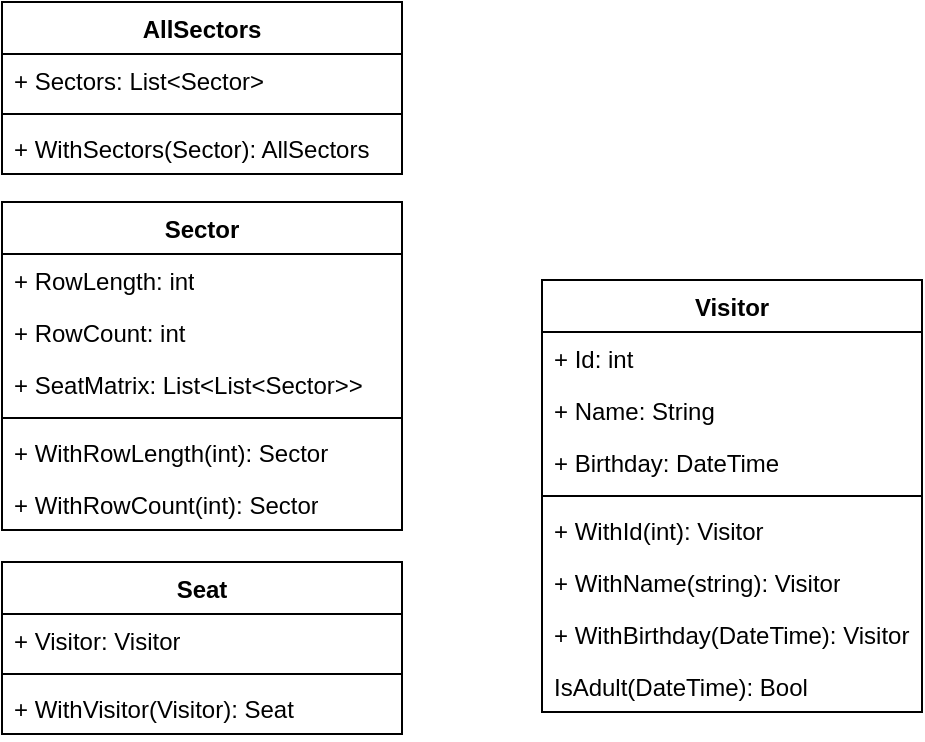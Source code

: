 <mxfile version="21.2.8" type="device">
  <diagram name="Page-1" id="0nSpHJNZMNgy0_yKb5VC">
    <mxGraphModel dx="1434" dy="832" grid="1" gridSize="10" guides="1" tooltips="1" connect="1" arrows="1" fold="1" page="1" pageScale="1" pageWidth="850" pageHeight="1100" math="0" shadow="0">
      <root>
        <mxCell id="0" />
        <mxCell id="1" parent="0" />
        <mxCell id="mzyFI1Pi76fqpIWb8t3c-9" value="Sector" style="swimlane;fontStyle=1;align=center;verticalAlign=top;childLayout=stackLayout;horizontal=1;startSize=26;horizontalStack=0;resizeParent=1;resizeParentMax=0;resizeLast=0;collapsible=1;marginBottom=0;whiteSpace=wrap;html=1;" vertex="1" parent="1">
          <mxGeometry x="320" y="140" width="200" height="164" as="geometry" />
        </mxCell>
        <mxCell id="mzyFI1Pi76fqpIWb8t3c-10" value="+ RowLength: int" style="text;strokeColor=none;fillColor=none;align=left;verticalAlign=top;spacingLeft=4;spacingRight=4;overflow=hidden;rotatable=0;points=[[0,0.5],[1,0.5]];portConstraint=eastwest;whiteSpace=wrap;html=1;" vertex="1" parent="mzyFI1Pi76fqpIWb8t3c-9">
          <mxGeometry y="26" width="200" height="26" as="geometry" />
        </mxCell>
        <mxCell id="mzyFI1Pi76fqpIWb8t3c-13" value="+ RowCount: int" style="text;strokeColor=none;fillColor=none;align=left;verticalAlign=top;spacingLeft=4;spacingRight=4;overflow=hidden;rotatable=0;points=[[0,0.5],[1,0.5]];portConstraint=eastwest;whiteSpace=wrap;html=1;" vertex="1" parent="mzyFI1Pi76fqpIWb8t3c-9">
          <mxGeometry y="52" width="200" height="26" as="geometry" />
        </mxCell>
        <mxCell id="mzyFI1Pi76fqpIWb8t3c-19" value="+ SeatMatrix: List&amp;lt;List&amp;lt;Sector&amp;gt;&amp;gt;" style="text;strokeColor=none;fillColor=none;align=left;verticalAlign=top;spacingLeft=4;spacingRight=4;overflow=hidden;rotatable=0;points=[[0,0.5],[1,0.5]];portConstraint=eastwest;whiteSpace=wrap;html=1;" vertex="1" parent="mzyFI1Pi76fqpIWb8t3c-9">
          <mxGeometry y="78" width="200" height="26" as="geometry" />
        </mxCell>
        <mxCell id="mzyFI1Pi76fqpIWb8t3c-11" value="" style="line;strokeWidth=1;fillColor=none;align=left;verticalAlign=middle;spacingTop=-1;spacingLeft=3;spacingRight=3;rotatable=0;labelPosition=right;points=[];portConstraint=eastwest;strokeColor=inherit;" vertex="1" parent="mzyFI1Pi76fqpIWb8t3c-9">
          <mxGeometry y="104" width="200" height="8" as="geometry" />
        </mxCell>
        <mxCell id="mzyFI1Pi76fqpIWb8t3c-12" value="+ WithRowLength(int): Sector" style="text;strokeColor=none;fillColor=none;align=left;verticalAlign=top;spacingLeft=4;spacingRight=4;overflow=hidden;rotatable=0;points=[[0,0.5],[1,0.5]];portConstraint=eastwest;whiteSpace=wrap;html=1;" vertex="1" parent="mzyFI1Pi76fqpIWb8t3c-9">
          <mxGeometry y="112" width="200" height="26" as="geometry" />
        </mxCell>
        <mxCell id="mzyFI1Pi76fqpIWb8t3c-14" value="+ WithRowCount(int): Sector" style="text;strokeColor=none;fillColor=none;align=left;verticalAlign=top;spacingLeft=4;spacingRight=4;overflow=hidden;rotatable=0;points=[[0,0.5],[1,0.5]];portConstraint=eastwest;whiteSpace=wrap;html=1;" vertex="1" parent="mzyFI1Pi76fqpIWb8t3c-9">
          <mxGeometry y="138" width="200" height="26" as="geometry" />
        </mxCell>
        <mxCell id="mzyFI1Pi76fqpIWb8t3c-15" value="AllSectors" style="swimlane;fontStyle=1;align=center;verticalAlign=top;childLayout=stackLayout;horizontal=1;startSize=26;horizontalStack=0;resizeParent=1;resizeParentMax=0;resizeLast=0;collapsible=1;marginBottom=0;whiteSpace=wrap;html=1;" vertex="1" parent="1">
          <mxGeometry x="320" y="40" width="200" height="86" as="geometry" />
        </mxCell>
        <mxCell id="mzyFI1Pi76fqpIWb8t3c-16" value="+ Sectors: List&amp;lt;Sector&amp;gt;" style="text;strokeColor=none;fillColor=none;align=left;verticalAlign=top;spacingLeft=4;spacingRight=4;overflow=hidden;rotatable=0;points=[[0,0.5],[1,0.5]];portConstraint=eastwest;whiteSpace=wrap;html=1;" vertex="1" parent="mzyFI1Pi76fqpIWb8t3c-15">
          <mxGeometry y="26" width="200" height="26" as="geometry" />
        </mxCell>
        <mxCell id="mzyFI1Pi76fqpIWb8t3c-17" value="" style="line;strokeWidth=1;fillColor=none;align=left;verticalAlign=middle;spacingTop=-1;spacingLeft=3;spacingRight=3;rotatable=0;labelPosition=right;points=[];portConstraint=eastwest;strokeColor=inherit;" vertex="1" parent="mzyFI1Pi76fqpIWb8t3c-15">
          <mxGeometry y="52" width="200" height="8" as="geometry" />
        </mxCell>
        <mxCell id="mzyFI1Pi76fqpIWb8t3c-18" value="+ WithSectors(Sector): AllSectors" style="text;strokeColor=none;fillColor=none;align=left;verticalAlign=top;spacingLeft=4;spacingRight=4;overflow=hidden;rotatable=0;points=[[0,0.5],[1,0.5]];portConstraint=eastwest;whiteSpace=wrap;html=1;" vertex="1" parent="mzyFI1Pi76fqpIWb8t3c-15">
          <mxGeometry y="60" width="200" height="26" as="geometry" />
        </mxCell>
        <mxCell id="mzyFI1Pi76fqpIWb8t3c-20" value="Seat" style="swimlane;fontStyle=1;align=center;verticalAlign=top;childLayout=stackLayout;horizontal=1;startSize=26;horizontalStack=0;resizeParent=1;resizeParentMax=0;resizeLast=0;collapsible=1;marginBottom=0;whiteSpace=wrap;html=1;" vertex="1" parent="1">
          <mxGeometry x="320" y="320" width="200" height="86" as="geometry" />
        </mxCell>
        <mxCell id="mzyFI1Pi76fqpIWb8t3c-21" value="+ Visitor: Visitor" style="text;strokeColor=none;fillColor=none;align=left;verticalAlign=top;spacingLeft=4;spacingRight=4;overflow=hidden;rotatable=0;points=[[0,0.5],[1,0.5]];portConstraint=eastwest;whiteSpace=wrap;html=1;" vertex="1" parent="mzyFI1Pi76fqpIWb8t3c-20">
          <mxGeometry y="26" width="200" height="26" as="geometry" />
        </mxCell>
        <mxCell id="mzyFI1Pi76fqpIWb8t3c-22" value="" style="line;strokeWidth=1;fillColor=none;align=left;verticalAlign=middle;spacingTop=-1;spacingLeft=3;spacingRight=3;rotatable=0;labelPosition=right;points=[];portConstraint=eastwest;strokeColor=inherit;" vertex="1" parent="mzyFI1Pi76fqpIWb8t3c-20">
          <mxGeometry y="52" width="200" height="8" as="geometry" />
        </mxCell>
        <mxCell id="mzyFI1Pi76fqpIWb8t3c-23" value="+ WithVisitor(Visitor): Seat" style="text;strokeColor=none;fillColor=none;align=left;verticalAlign=top;spacingLeft=4;spacingRight=4;overflow=hidden;rotatable=0;points=[[0,0.5],[1,0.5]];portConstraint=eastwest;whiteSpace=wrap;html=1;" vertex="1" parent="mzyFI1Pi76fqpIWb8t3c-20">
          <mxGeometry y="60" width="200" height="26" as="geometry" />
        </mxCell>
        <mxCell id="mzyFI1Pi76fqpIWb8t3c-24" value="Visitor" style="swimlane;fontStyle=1;align=center;verticalAlign=top;childLayout=stackLayout;horizontal=1;startSize=26;horizontalStack=0;resizeParent=1;resizeParentMax=0;resizeLast=0;collapsible=1;marginBottom=0;whiteSpace=wrap;html=1;" vertex="1" parent="1">
          <mxGeometry x="590" y="179" width="190" height="216" as="geometry" />
        </mxCell>
        <mxCell id="mzyFI1Pi76fqpIWb8t3c-31" value="+ Id: int" style="text;strokeColor=none;fillColor=none;align=left;verticalAlign=top;spacingLeft=4;spacingRight=4;overflow=hidden;rotatable=0;points=[[0,0.5],[1,0.5]];portConstraint=eastwest;whiteSpace=wrap;html=1;" vertex="1" parent="mzyFI1Pi76fqpIWb8t3c-24">
          <mxGeometry y="26" width="190" height="26" as="geometry" />
        </mxCell>
        <mxCell id="mzyFI1Pi76fqpIWb8t3c-28" value="+ Name: String" style="text;strokeColor=none;fillColor=none;align=left;verticalAlign=top;spacingLeft=4;spacingRight=4;overflow=hidden;rotatable=0;points=[[0,0.5],[1,0.5]];portConstraint=eastwest;whiteSpace=wrap;html=1;" vertex="1" parent="mzyFI1Pi76fqpIWb8t3c-24">
          <mxGeometry y="52" width="190" height="26" as="geometry" />
        </mxCell>
        <mxCell id="mzyFI1Pi76fqpIWb8t3c-25" value="+ Birthday: DateTime" style="text;strokeColor=none;fillColor=none;align=left;verticalAlign=top;spacingLeft=4;spacingRight=4;overflow=hidden;rotatable=0;points=[[0,0.5],[1,0.5]];portConstraint=eastwest;whiteSpace=wrap;html=1;" vertex="1" parent="mzyFI1Pi76fqpIWb8t3c-24">
          <mxGeometry y="78" width="190" height="26" as="geometry" />
        </mxCell>
        <mxCell id="mzyFI1Pi76fqpIWb8t3c-26" value="" style="line;strokeWidth=1;fillColor=none;align=left;verticalAlign=middle;spacingTop=-1;spacingLeft=3;spacingRight=3;rotatable=0;labelPosition=right;points=[];portConstraint=eastwest;strokeColor=inherit;" vertex="1" parent="mzyFI1Pi76fqpIWb8t3c-24">
          <mxGeometry y="104" width="190" height="8" as="geometry" />
        </mxCell>
        <mxCell id="mzyFI1Pi76fqpIWb8t3c-32" value="+ WithId(int): Visitor" style="text;strokeColor=none;fillColor=none;align=left;verticalAlign=top;spacingLeft=4;spacingRight=4;overflow=hidden;rotatable=0;points=[[0,0.5],[1,0.5]];portConstraint=eastwest;whiteSpace=wrap;html=1;" vertex="1" parent="mzyFI1Pi76fqpIWb8t3c-24">
          <mxGeometry y="112" width="190" height="26" as="geometry" />
        </mxCell>
        <mxCell id="mzyFI1Pi76fqpIWb8t3c-29" value="+ WithName(string): Visitor" style="text;strokeColor=none;fillColor=none;align=left;verticalAlign=top;spacingLeft=4;spacingRight=4;overflow=hidden;rotatable=0;points=[[0,0.5],[1,0.5]];portConstraint=eastwest;whiteSpace=wrap;html=1;" vertex="1" parent="mzyFI1Pi76fqpIWb8t3c-24">
          <mxGeometry y="138" width="190" height="26" as="geometry" />
        </mxCell>
        <mxCell id="mzyFI1Pi76fqpIWb8t3c-30" value="+ WithBirthday(DateTime): Visitor" style="text;strokeColor=none;fillColor=none;align=left;verticalAlign=top;spacingLeft=4;spacingRight=4;overflow=hidden;rotatable=0;points=[[0,0.5],[1,0.5]];portConstraint=eastwest;whiteSpace=wrap;html=1;" vertex="1" parent="mzyFI1Pi76fqpIWb8t3c-24">
          <mxGeometry y="164" width="190" height="26" as="geometry" />
        </mxCell>
        <mxCell id="mzyFI1Pi76fqpIWb8t3c-27" value="IsAdult(DateTime): Bool" style="text;strokeColor=none;fillColor=none;align=left;verticalAlign=top;spacingLeft=4;spacingRight=4;overflow=hidden;rotatable=0;points=[[0,0.5],[1,0.5]];portConstraint=eastwest;whiteSpace=wrap;html=1;" vertex="1" parent="mzyFI1Pi76fqpIWb8t3c-24">
          <mxGeometry y="190" width="190" height="26" as="geometry" />
        </mxCell>
      </root>
    </mxGraphModel>
  </diagram>
</mxfile>

